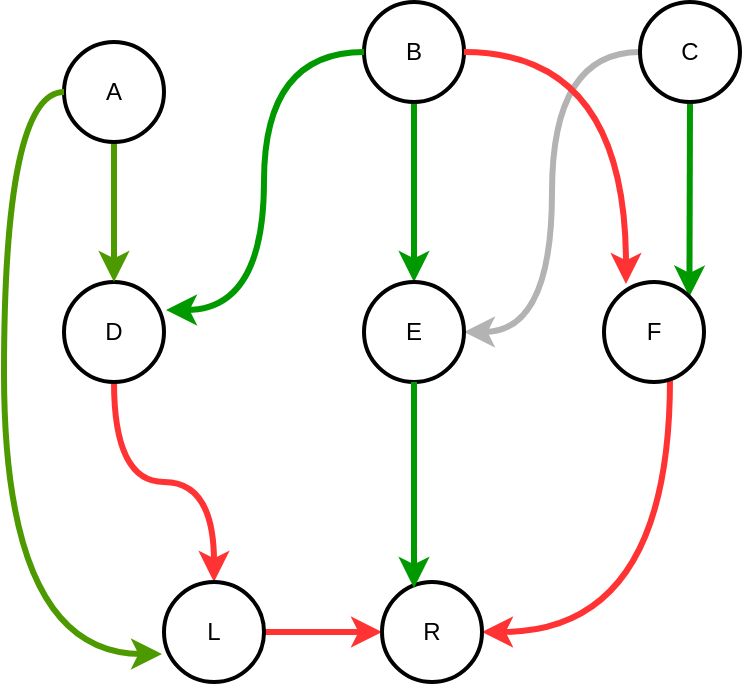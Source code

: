 <mxfile version="23.1.7" type="github">
  <diagram name="Page-1" id="UGSMQdRKtaiJBlzYW9DE">
    <mxGraphModel dx="1009" dy="635" grid="1" gridSize="10" guides="1" tooltips="1" connect="1" arrows="1" fold="1" page="1" pageScale="1" pageWidth="850" pageHeight="1100" math="0" shadow="0">
      <root>
        <mxCell id="0" />
        <mxCell id="1" parent="0" />
        <mxCell id="lDUD2dynjlZES01YFhDY-25" style="edgeStyle=orthogonalEdgeStyle;rounded=0;orthogonalLoop=1;jettySize=auto;html=1;curved=1;strokeWidth=3;strokeColor=#FF3333;" edge="1" parent="1" source="lDUD2dynjlZES01YFhDY-9" target="lDUD2dynjlZES01YFhDY-15">
          <mxGeometry relative="1" as="geometry" />
        </mxCell>
        <mxCell id="lDUD2dynjlZES01YFhDY-9" value="D" style="ellipse;whiteSpace=wrap;html=1;aspect=fixed;strokeWidth=2;" vertex="1" parent="1">
          <mxGeometry x="87" y="270" width="50" height="50" as="geometry" />
        </mxCell>
        <mxCell id="lDUD2dynjlZES01YFhDY-23" style="edgeStyle=orthogonalEdgeStyle;rounded=0;orthogonalLoop=1;jettySize=auto;html=1;entryX=1;entryY=0;entryDx=0;entryDy=0;curved=1;strokeWidth=3;strokeColor=#009900;" edge="1" parent="1" source="lDUD2dynjlZES01YFhDY-10" target="lDUD2dynjlZES01YFhDY-13">
          <mxGeometry relative="1" as="geometry" />
        </mxCell>
        <mxCell id="lDUD2dynjlZES01YFhDY-24" style="edgeStyle=orthogonalEdgeStyle;rounded=0;orthogonalLoop=1;jettySize=auto;html=1;entryX=1;entryY=0.5;entryDx=0;entryDy=0;curved=1;strokeColor=#B3B3B3;strokeWidth=3;" edge="1" parent="1" source="lDUD2dynjlZES01YFhDY-10" target="lDUD2dynjlZES01YFhDY-14">
          <mxGeometry relative="1" as="geometry" />
        </mxCell>
        <mxCell id="lDUD2dynjlZES01YFhDY-10" value="C" style="ellipse;whiteSpace=wrap;html=1;aspect=fixed;strokeWidth=2;" vertex="1" parent="1">
          <mxGeometry x="375" y="130" width="50" height="50" as="geometry" />
        </mxCell>
        <mxCell id="lDUD2dynjlZES01YFhDY-20" style="edgeStyle=orthogonalEdgeStyle;rounded=0;orthogonalLoop=1;jettySize=auto;html=1;curved=1;strokeWidth=3;strokeColor=#009900;" edge="1" parent="1" source="lDUD2dynjlZES01YFhDY-11" target="lDUD2dynjlZES01YFhDY-14">
          <mxGeometry relative="1" as="geometry" />
        </mxCell>
        <mxCell id="lDUD2dynjlZES01YFhDY-11" value="B" style="ellipse;whiteSpace=wrap;html=1;aspect=fixed;strokeWidth=2;" vertex="1" parent="1">
          <mxGeometry x="237" y="130" width="50" height="50" as="geometry" />
        </mxCell>
        <mxCell id="lDUD2dynjlZES01YFhDY-18" value="" style="edgeStyle=orthogonalEdgeStyle;rounded=0;orthogonalLoop=1;jettySize=auto;html=1;curved=1;strokeWidth=3;strokeColor=#4D9900;" edge="1" parent="1" source="lDUD2dynjlZES01YFhDY-12" target="lDUD2dynjlZES01YFhDY-9">
          <mxGeometry relative="1" as="geometry" />
        </mxCell>
        <mxCell id="lDUD2dynjlZES01YFhDY-12" value="A" style="ellipse;whiteSpace=wrap;html=1;aspect=fixed;strokeWidth=2;" vertex="1" parent="1">
          <mxGeometry x="87" y="150" width="50" height="50" as="geometry" />
        </mxCell>
        <mxCell id="lDUD2dynjlZES01YFhDY-27" style="edgeStyle=orthogonalEdgeStyle;rounded=0;orthogonalLoop=1;jettySize=auto;html=1;entryX=1;entryY=0.5;entryDx=0;entryDy=0;curved=1;strokeWidth=3;strokeColor=#FF3333;" edge="1" parent="1" source="lDUD2dynjlZES01YFhDY-13" target="lDUD2dynjlZES01YFhDY-16">
          <mxGeometry relative="1" as="geometry">
            <Array as="points">
              <mxPoint x="390" y="445" />
            </Array>
          </mxGeometry>
        </mxCell>
        <mxCell id="lDUD2dynjlZES01YFhDY-13" value="F" style="ellipse;whiteSpace=wrap;html=1;aspect=fixed;strokeWidth=2;" vertex="1" parent="1">
          <mxGeometry x="357" y="270" width="50" height="50" as="geometry" />
        </mxCell>
        <mxCell id="lDUD2dynjlZES01YFhDY-14" value="E" style="ellipse;whiteSpace=wrap;html=1;aspect=fixed;strokeWidth=2;" vertex="1" parent="1">
          <mxGeometry x="237" y="270" width="50" height="50" as="geometry" />
        </mxCell>
        <mxCell id="lDUD2dynjlZES01YFhDY-31" style="edgeStyle=orthogonalEdgeStyle;rounded=0;orthogonalLoop=1;jettySize=auto;html=1;entryX=0;entryY=0.5;entryDx=0;entryDy=0;curved=1;strokeWidth=3;strokeColor=#FF3333;" edge="1" parent="1" source="lDUD2dynjlZES01YFhDY-15" target="lDUD2dynjlZES01YFhDY-16">
          <mxGeometry relative="1" as="geometry" />
        </mxCell>
        <mxCell id="lDUD2dynjlZES01YFhDY-15" value="L" style="ellipse;whiteSpace=wrap;html=1;aspect=fixed;strokeWidth=2;" vertex="1" parent="1">
          <mxGeometry x="137" y="420" width="50" height="50" as="geometry" />
        </mxCell>
        <mxCell id="lDUD2dynjlZES01YFhDY-16" value="R" style="ellipse;whiteSpace=wrap;html=1;aspect=fixed;strokeWidth=2;" vertex="1" parent="1">
          <mxGeometry x="246" y="420" width="50" height="50" as="geometry" />
        </mxCell>
        <mxCell id="lDUD2dynjlZES01YFhDY-21" style="edgeStyle=orthogonalEdgeStyle;rounded=0;orthogonalLoop=1;jettySize=auto;html=1;entryX=1.02;entryY=0.28;entryDx=0;entryDy=0;entryPerimeter=0;curved=1;strokeWidth=3;strokeColor=#009900;" edge="1" parent="1" source="lDUD2dynjlZES01YFhDY-11" target="lDUD2dynjlZES01YFhDY-9">
          <mxGeometry relative="1" as="geometry" />
        </mxCell>
        <mxCell id="lDUD2dynjlZES01YFhDY-22" style="edgeStyle=orthogonalEdgeStyle;rounded=0;orthogonalLoop=1;jettySize=auto;html=1;entryX=0.22;entryY=0.02;entryDx=0;entryDy=0;entryPerimeter=0;curved=1;strokeWidth=3;strokeColor=#FF3333;" edge="1" parent="1" source="lDUD2dynjlZES01YFhDY-11" target="lDUD2dynjlZES01YFhDY-13">
          <mxGeometry relative="1" as="geometry" />
        </mxCell>
        <mxCell id="lDUD2dynjlZES01YFhDY-26" style="edgeStyle=orthogonalEdgeStyle;rounded=0;orthogonalLoop=1;jettySize=auto;html=1;entryX=0.32;entryY=0.06;entryDx=0;entryDy=0;entryPerimeter=0;curved=1;strokeWidth=3;strokeColor=#009900;" edge="1" parent="1" source="lDUD2dynjlZES01YFhDY-14" target="lDUD2dynjlZES01YFhDY-16">
          <mxGeometry relative="1" as="geometry" />
        </mxCell>
        <mxCell id="lDUD2dynjlZES01YFhDY-30" style="edgeStyle=orthogonalEdgeStyle;rounded=0;orthogonalLoop=1;jettySize=auto;html=1;entryX=-0.02;entryY=0.72;entryDx=0;entryDy=0;entryPerimeter=0;curved=1;strokeWidth=3;strokeColor=#4D9900;" edge="1" parent="1" source="lDUD2dynjlZES01YFhDY-12" target="lDUD2dynjlZES01YFhDY-15">
          <mxGeometry relative="1" as="geometry">
            <Array as="points">
              <mxPoint x="57" y="175" />
              <mxPoint x="57" y="456" />
            </Array>
          </mxGeometry>
        </mxCell>
      </root>
    </mxGraphModel>
  </diagram>
</mxfile>
